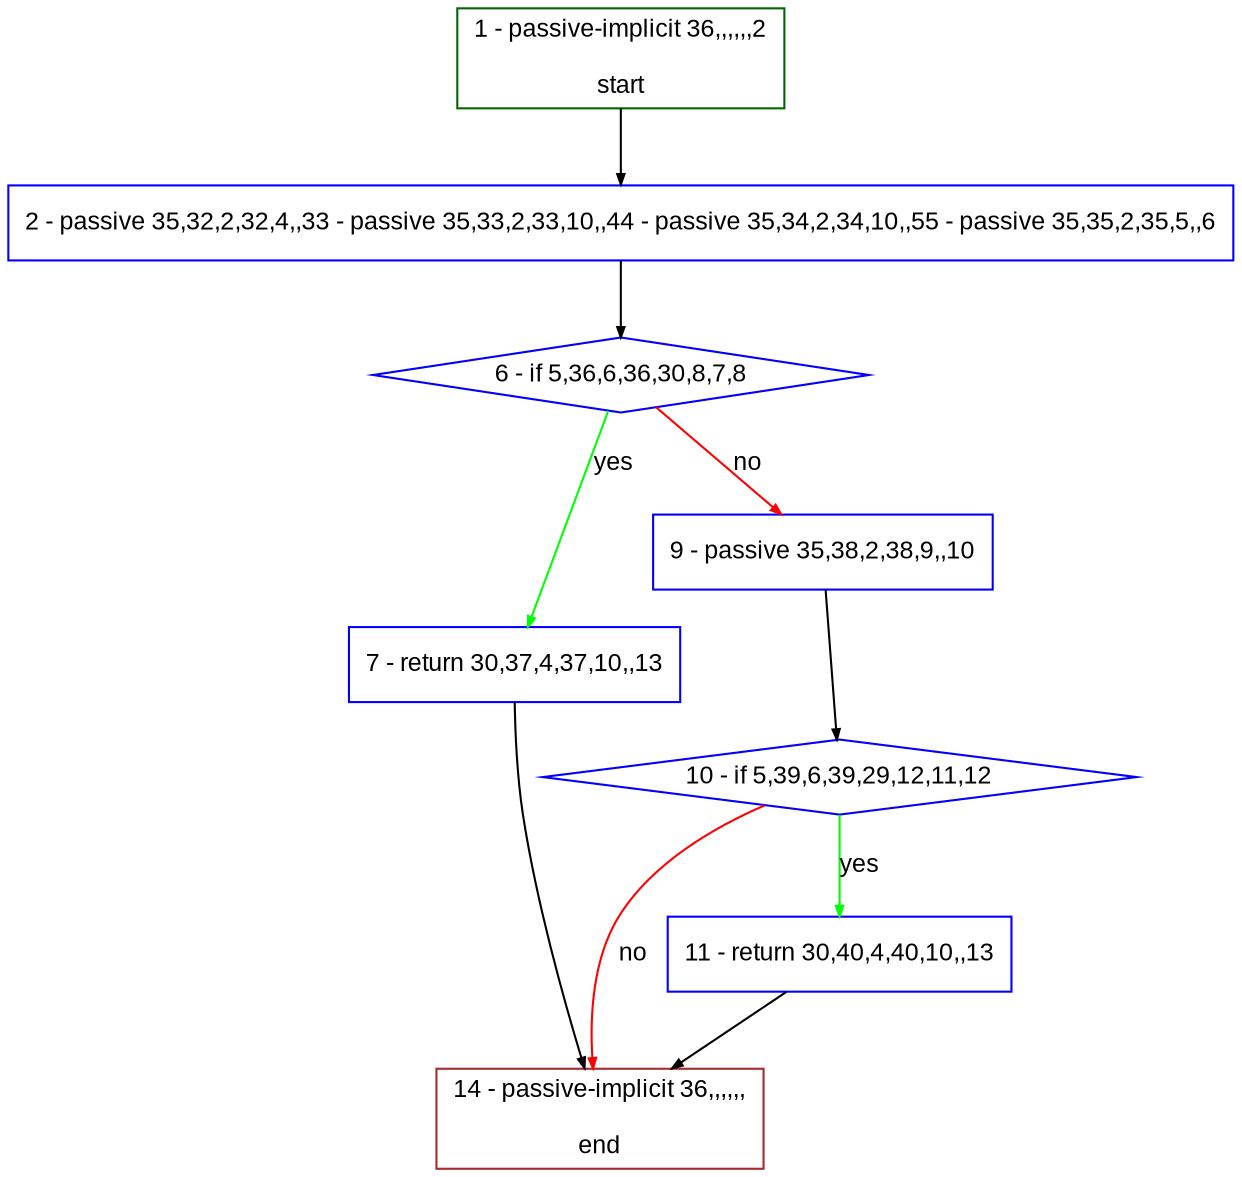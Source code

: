 digraph "" {
  graph [bgcolor="white", fillcolor="#FFFFCC", pack="true", packmode="clust", fontname="Arial", label="", fontsize="12", compound="true", style="rounded,filled"];
  node [node_initialized="no", fillcolor="white", fontname="Arial", label="", color="grey", fontsize="12", fixedsize="false", compound="true", shape="rectangle", style="filled"];
  edge [arrowtail="none", lhead="", fontcolor="black", fontname="Arial", label="", color="black", fontsize="12", arrowhead="normal", arrowsize="0.5", compound="true", ltail="", dir="forward"];
  __N1 [fillcolor="#ffffff", label="2 - passive 35,32,2,32,4,,33 - passive 35,33,2,33,10,,44 - passive 35,34,2,34,10,,55 - passive 35,35,2,35,5,,6", color="#0000ff", shape="box", style="filled"];
  __N2 [fillcolor="#ffffff", label="1 - passive-implicit 36,,,,,,2\n\nstart", color="#006400", shape="box", style="filled"];
  __N3 [fillcolor="#ffffff", label="6 - if 5,36,6,36,30,8,7,8", color="#0000ff", shape="diamond", style="filled"];
  __N4 [fillcolor="#ffffff", label="7 - return 30,37,4,37,10,,13", color="#0000ff", shape="box", style="filled"];
  __N5 [fillcolor="#ffffff", label="9 - passive 35,38,2,38,9,,10", color="#0000ff", shape="box", style="filled"];
  __N6 [fillcolor="#ffffff", label="14 - passive-implicit 36,,,,,,\n\nend", color="#a52a2a", shape="box", style="filled"];
  __N7 [fillcolor="#ffffff", label="10 - if 5,39,6,39,29,12,11,12", color="#0000ff", shape="diamond", style="filled"];
  __N8 [fillcolor="#ffffff", label="11 - return 30,40,4,40,10,,13", color="#0000ff", shape="box", style="filled"];
  __N2 -> __N1 [arrowtail="none", color="#000000", label="", arrowhead="normal", dir="forward"];
  __N1 -> __N3 [arrowtail="none", color="#000000", label="", arrowhead="normal", dir="forward"];
  __N3 -> __N4 [arrowtail="none", color="#00ff00", label="yes", arrowhead="normal", dir="forward"];
  __N3 -> __N5 [arrowtail="none", color="#ff0000", label="no", arrowhead="normal", dir="forward"];
  __N4 -> __N6 [arrowtail="none", color="#000000", label="", arrowhead="normal", dir="forward"];
  __N5 -> __N7 [arrowtail="none", color="#000000", label="", arrowhead="normal", dir="forward"];
  __N7 -> __N8 [arrowtail="none", color="#00ff00", label="yes", arrowhead="normal", dir="forward"];
  __N7 -> __N6 [arrowtail="none", color="#ff0000", label="no", arrowhead="normal", dir="forward"];
  __N8 -> __N6 [arrowtail="none", color="#000000", label="", arrowhead="normal", dir="forward"];
}
